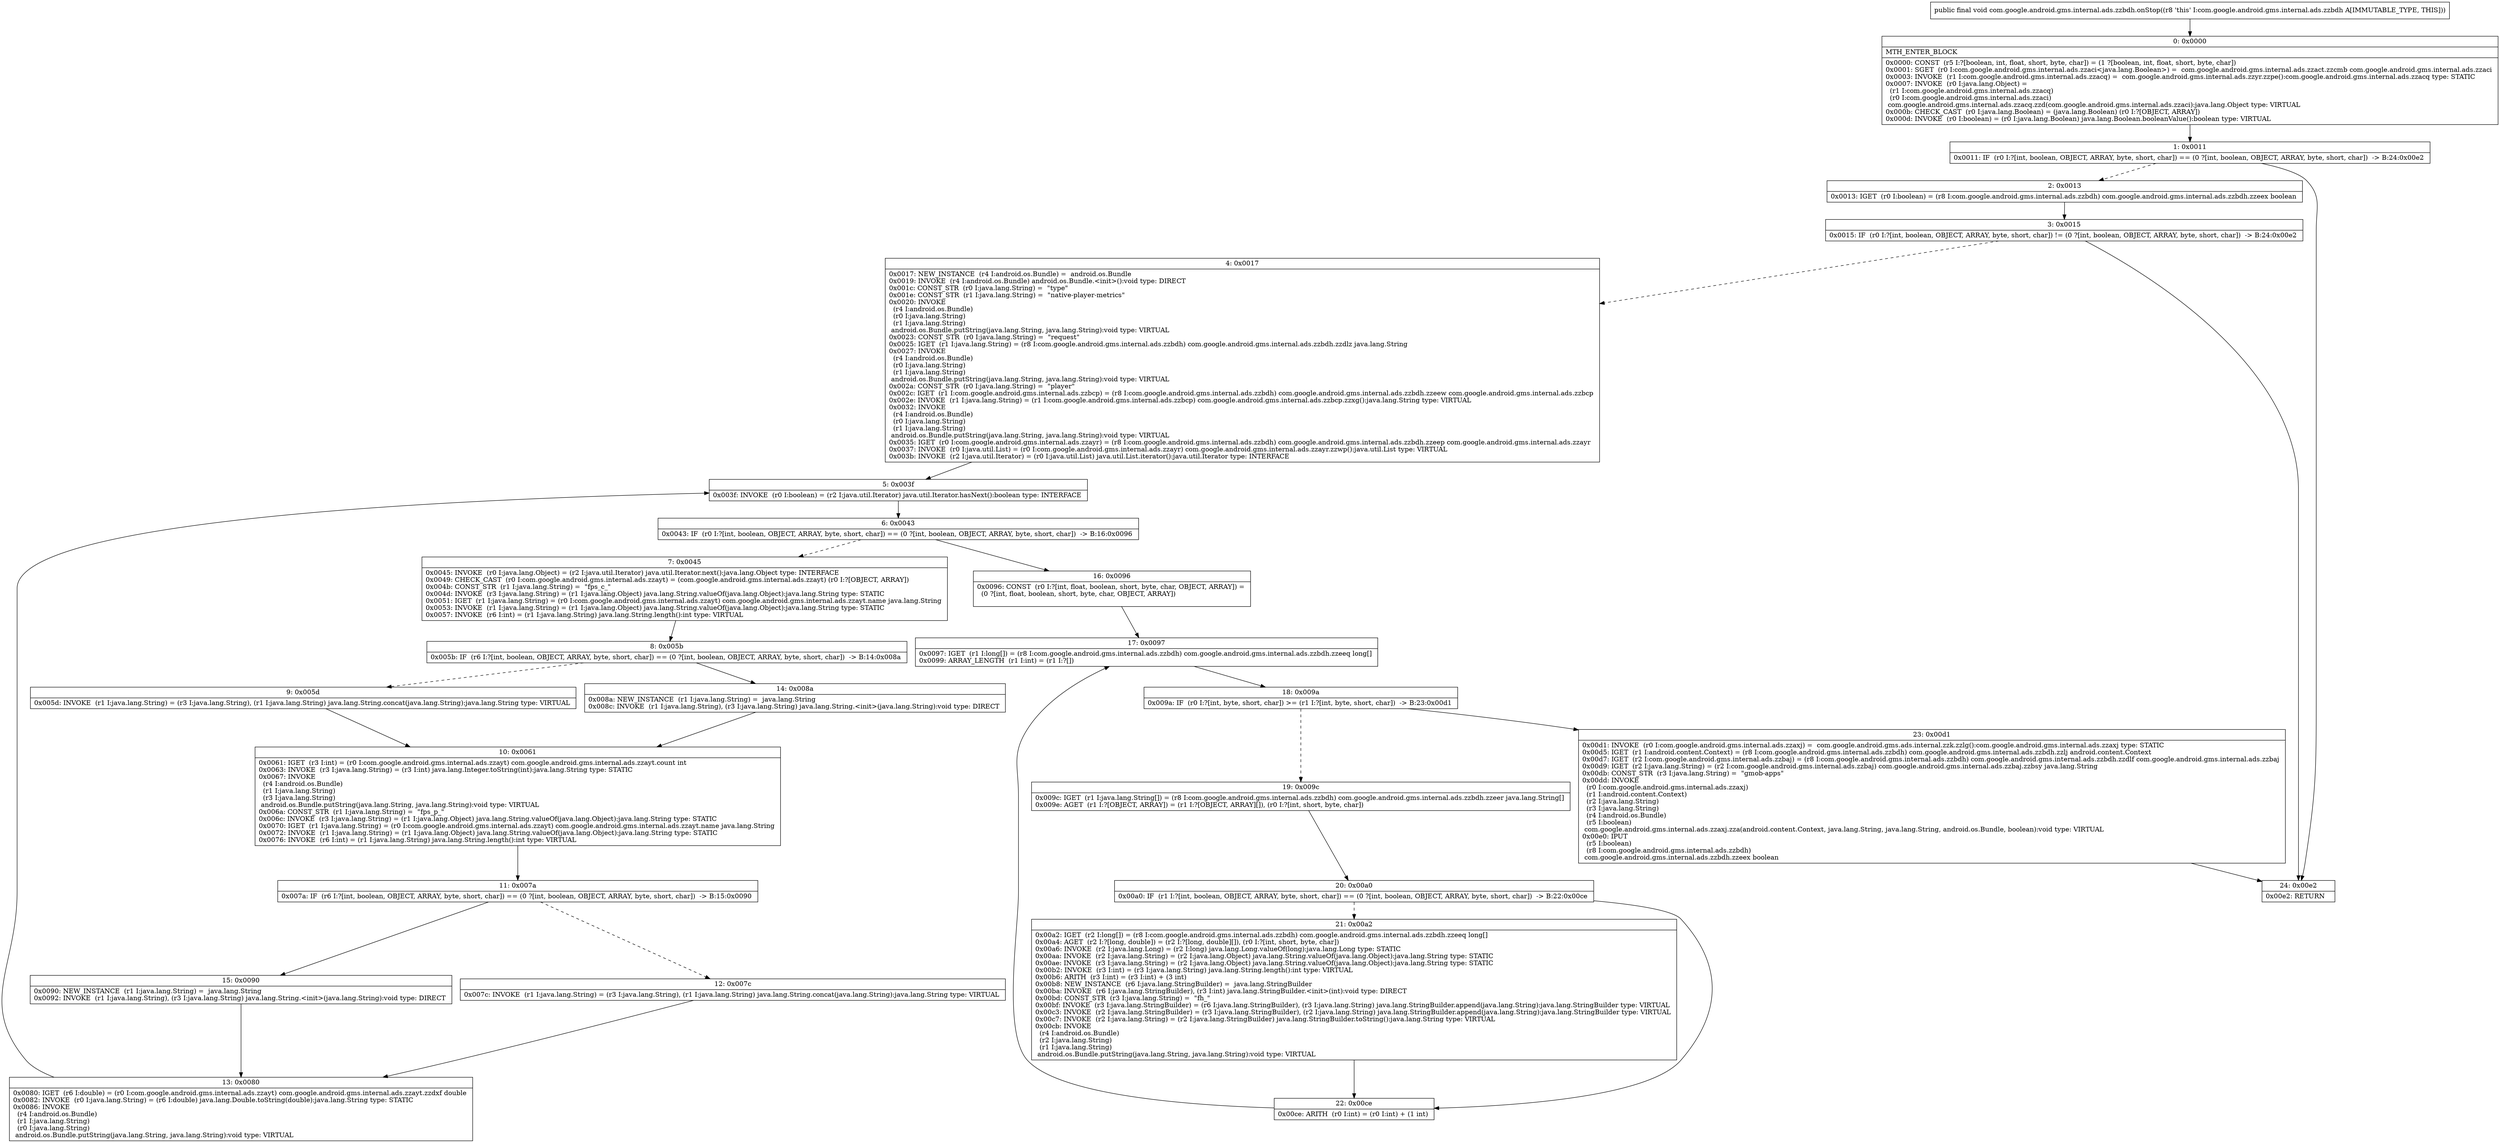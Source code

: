 digraph "CFG forcom.google.android.gms.internal.ads.zzbdh.onStop()V" {
Node_0 [shape=record,label="{0\:\ 0x0000|MTH_ENTER_BLOCK\l|0x0000: CONST  (r5 I:?[boolean, int, float, short, byte, char]) = (1 ?[boolean, int, float, short, byte, char]) \l0x0001: SGET  (r0 I:com.google.android.gms.internal.ads.zzaci\<java.lang.Boolean\>) =  com.google.android.gms.internal.ads.zzact.zzcmb com.google.android.gms.internal.ads.zzaci \l0x0003: INVOKE  (r1 I:com.google.android.gms.internal.ads.zzacq) =  com.google.android.gms.internal.ads.zzyr.zzpe():com.google.android.gms.internal.ads.zzacq type: STATIC \l0x0007: INVOKE  (r0 I:java.lang.Object) = \l  (r1 I:com.google.android.gms.internal.ads.zzacq)\l  (r0 I:com.google.android.gms.internal.ads.zzaci)\l com.google.android.gms.internal.ads.zzacq.zzd(com.google.android.gms.internal.ads.zzaci):java.lang.Object type: VIRTUAL \l0x000b: CHECK_CAST  (r0 I:java.lang.Boolean) = (java.lang.Boolean) (r0 I:?[OBJECT, ARRAY]) \l0x000d: INVOKE  (r0 I:boolean) = (r0 I:java.lang.Boolean) java.lang.Boolean.booleanValue():boolean type: VIRTUAL \l}"];
Node_1 [shape=record,label="{1\:\ 0x0011|0x0011: IF  (r0 I:?[int, boolean, OBJECT, ARRAY, byte, short, char]) == (0 ?[int, boolean, OBJECT, ARRAY, byte, short, char])  \-\> B:24:0x00e2 \l}"];
Node_2 [shape=record,label="{2\:\ 0x0013|0x0013: IGET  (r0 I:boolean) = (r8 I:com.google.android.gms.internal.ads.zzbdh) com.google.android.gms.internal.ads.zzbdh.zzeex boolean \l}"];
Node_3 [shape=record,label="{3\:\ 0x0015|0x0015: IF  (r0 I:?[int, boolean, OBJECT, ARRAY, byte, short, char]) != (0 ?[int, boolean, OBJECT, ARRAY, byte, short, char])  \-\> B:24:0x00e2 \l}"];
Node_4 [shape=record,label="{4\:\ 0x0017|0x0017: NEW_INSTANCE  (r4 I:android.os.Bundle) =  android.os.Bundle \l0x0019: INVOKE  (r4 I:android.os.Bundle) android.os.Bundle.\<init\>():void type: DIRECT \l0x001c: CONST_STR  (r0 I:java.lang.String) =  \"type\" \l0x001e: CONST_STR  (r1 I:java.lang.String) =  \"native\-player\-metrics\" \l0x0020: INVOKE  \l  (r4 I:android.os.Bundle)\l  (r0 I:java.lang.String)\l  (r1 I:java.lang.String)\l android.os.Bundle.putString(java.lang.String, java.lang.String):void type: VIRTUAL \l0x0023: CONST_STR  (r0 I:java.lang.String) =  \"request\" \l0x0025: IGET  (r1 I:java.lang.String) = (r8 I:com.google.android.gms.internal.ads.zzbdh) com.google.android.gms.internal.ads.zzbdh.zzdlz java.lang.String \l0x0027: INVOKE  \l  (r4 I:android.os.Bundle)\l  (r0 I:java.lang.String)\l  (r1 I:java.lang.String)\l android.os.Bundle.putString(java.lang.String, java.lang.String):void type: VIRTUAL \l0x002a: CONST_STR  (r0 I:java.lang.String) =  \"player\" \l0x002c: IGET  (r1 I:com.google.android.gms.internal.ads.zzbcp) = (r8 I:com.google.android.gms.internal.ads.zzbdh) com.google.android.gms.internal.ads.zzbdh.zzeew com.google.android.gms.internal.ads.zzbcp \l0x002e: INVOKE  (r1 I:java.lang.String) = (r1 I:com.google.android.gms.internal.ads.zzbcp) com.google.android.gms.internal.ads.zzbcp.zzxg():java.lang.String type: VIRTUAL \l0x0032: INVOKE  \l  (r4 I:android.os.Bundle)\l  (r0 I:java.lang.String)\l  (r1 I:java.lang.String)\l android.os.Bundle.putString(java.lang.String, java.lang.String):void type: VIRTUAL \l0x0035: IGET  (r0 I:com.google.android.gms.internal.ads.zzayr) = (r8 I:com.google.android.gms.internal.ads.zzbdh) com.google.android.gms.internal.ads.zzbdh.zzeep com.google.android.gms.internal.ads.zzayr \l0x0037: INVOKE  (r0 I:java.util.List) = (r0 I:com.google.android.gms.internal.ads.zzayr) com.google.android.gms.internal.ads.zzayr.zzwp():java.util.List type: VIRTUAL \l0x003b: INVOKE  (r2 I:java.util.Iterator) = (r0 I:java.util.List) java.util.List.iterator():java.util.Iterator type: INTERFACE \l}"];
Node_5 [shape=record,label="{5\:\ 0x003f|0x003f: INVOKE  (r0 I:boolean) = (r2 I:java.util.Iterator) java.util.Iterator.hasNext():boolean type: INTERFACE \l}"];
Node_6 [shape=record,label="{6\:\ 0x0043|0x0043: IF  (r0 I:?[int, boolean, OBJECT, ARRAY, byte, short, char]) == (0 ?[int, boolean, OBJECT, ARRAY, byte, short, char])  \-\> B:16:0x0096 \l}"];
Node_7 [shape=record,label="{7\:\ 0x0045|0x0045: INVOKE  (r0 I:java.lang.Object) = (r2 I:java.util.Iterator) java.util.Iterator.next():java.lang.Object type: INTERFACE \l0x0049: CHECK_CAST  (r0 I:com.google.android.gms.internal.ads.zzayt) = (com.google.android.gms.internal.ads.zzayt) (r0 I:?[OBJECT, ARRAY]) \l0x004b: CONST_STR  (r1 I:java.lang.String) =  \"fps_c_\" \l0x004d: INVOKE  (r3 I:java.lang.String) = (r1 I:java.lang.Object) java.lang.String.valueOf(java.lang.Object):java.lang.String type: STATIC \l0x0051: IGET  (r1 I:java.lang.String) = (r0 I:com.google.android.gms.internal.ads.zzayt) com.google.android.gms.internal.ads.zzayt.name java.lang.String \l0x0053: INVOKE  (r1 I:java.lang.String) = (r1 I:java.lang.Object) java.lang.String.valueOf(java.lang.Object):java.lang.String type: STATIC \l0x0057: INVOKE  (r6 I:int) = (r1 I:java.lang.String) java.lang.String.length():int type: VIRTUAL \l}"];
Node_8 [shape=record,label="{8\:\ 0x005b|0x005b: IF  (r6 I:?[int, boolean, OBJECT, ARRAY, byte, short, char]) == (0 ?[int, boolean, OBJECT, ARRAY, byte, short, char])  \-\> B:14:0x008a \l}"];
Node_9 [shape=record,label="{9\:\ 0x005d|0x005d: INVOKE  (r1 I:java.lang.String) = (r3 I:java.lang.String), (r1 I:java.lang.String) java.lang.String.concat(java.lang.String):java.lang.String type: VIRTUAL \l}"];
Node_10 [shape=record,label="{10\:\ 0x0061|0x0061: IGET  (r3 I:int) = (r0 I:com.google.android.gms.internal.ads.zzayt) com.google.android.gms.internal.ads.zzayt.count int \l0x0063: INVOKE  (r3 I:java.lang.String) = (r3 I:int) java.lang.Integer.toString(int):java.lang.String type: STATIC \l0x0067: INVOKE  \l  (r4 I:android.os.Bundle)\l  (r1 I:java.lang.String)\l  (r3 I:java.lang.String)\l android.os.Bundle.putString(java.lang.String, java.lang.String):void type: VIRTUAL \l0x006a: CONST_STR  (r1 I:java.lang.String) =  \"fps_p_\" \l0x006c: INVOKE  (r3 I:java.lang.String) = (r1 I:java.lang.Object) java.lang.String.valueOf(java.lang.Object):java.lang.String type: STATIC \l0x0070: IGET  (r1 I:java.lang.String) = (r0 I:com.google.android.gms.internal.ads.zzayt) com.google.android.gms.internal.ads.zzayt.name java.lang.String \l0x0072: INVOKE  (r1 I:java.lang.String) = (r1 I:java.lang.Object) java.lang.String.valueOf(java.lang.Object):java.lang.String type: STATIC \l0x0076: INVOKE  (r6 I:int) = (r1 I:java.lang.String) java.lang.String.length():int type: VIRTUAL \l}"];
Node_11 [shape=record,label="{11\:\ 0x007a|0x007a: IF  (r6 I:?[int, boolean, OBJECT, ARRAY, byte, short, char]) == (0 ?[int, boolean, OBJECT, ARRAY, byte, short, char])  \-\> B:15:0x0090 \l}"];
Node_12 [shape=record,label="{12\:\ 0x007c|0x007c: INVOKE  (r1 I:java.lang.String) = (r3 I:java.lang.String), (r1 I:java.lang.String) java.lang.String.concat(java.lang.String):java.lang.String type: VIRTUAL \l}"];
Node_13 [shape=record,label="{13\:\ 0x0080|0x0080: IGET  (r6 I:double) = (r0 I:com.google.android.gms.internal.ads.zzayt) com.google.android.gms.internal.ads.zzayt.zzdxf double \l0x0082: INVOKE  (r0 I:java.lang.String) = (r6 I:double) java.lang.Double.toString(double):java.lang.String type: STATIC \l0x0086: INVOKE  \l  (r4 I:android.os.Bundle)\l  (r1 I:java.lang.String)\l  (r0 I:java.lang.String)\l android.os.Bundle.putString(java.lang.String, java.lang.String):void type: VIRTUAL \l}"];
Node_14 [shape=record,label="{14\:\ 0x008a|0x008a: NEW_INSTANCE  (r1 I:java.lang.String) =  java.lang.String \l0x008c: INVOKE  (r1 I:java.lang.String), (r3 I:java.lang.String) java.lang.String.\<init\>(java.lang.String):void type: DIRECT \l}"];
Node_15 [shape=record,label="{15\:\ 0x0090|0x0090: NEW_INSTANCE  (r1 I:java.lang.String) =  java.lang.String \l0x0092: INVOKE  (r1 I:java.lang.String), (r3 I:java.lang.String) java.lang.String.\<init\>(java.lang.String):void type: DIRECT \l}"];
Node_16 [shape=record,label="{16\:\ 0x0096|0x0096: CONST  (r0 I:?[int, float, boolean, short, byte, char, OBJECT, ARRAY]) = \l  (0 ?[int, float, boolean, short, byte, char, OBJECT, ARRAY])\l \l}"];
Node_17 [shape=record,label="{17\:\ 0x0097|0x0097: IGET  (r1 I:long[]) = (r8 I:com.google.android.gms.internal.ads.zzbdh) com.google.android.gms.internal.ads.zzbdh.zzeeq long[] \l0x0099: ARRAY_LENGTH  (r1 I:int) = (r1 I:?[]) \l}"];
Node_18 [shape=record,label="{18\:\ 0x009a|0x009a: IF  (r0 I:?[int, byte, short, char]) \>= (r1 I:?[int, byte, short, char])  \-\> B:23:0x00d1 \l}"];
Node_19 [shape=record,label="{19\:\ 0x009c|0x009c: IGET  (r1 I:java.lang.String[]) = (r8 I:com.google.android.gms.internal.ads.zzbdh) com.google.android.gms.internal.ads.zzbdh.zzeer java.lang.String[] \l0x009e: AGET  (r1 I:?[OBJECT, ARRAY]) = (r1 I:?[OBJECT, ARRAY][]), (r0 I:?[int, short, byte, char]) \l}"];
Node_20 [shape=record,label="{20\:\ 0x00a0|0x00a0: IF  (r1 I:?[int, boolean, OBJECT, ARRAY, byte, short, char]) == (0 ?[int, boolean, OBJECT, ARRAY, byte, short, char])  \-\> B:22:0x00ce \l}"];
Node_21 [shape=record,label="{21\:\ 0x00a2|0x00a2: IGET  (r2 I:long[]) = (r8 I:com.google.android.gms.internal.ads.zzbdh) com.google.android.gms.internal.ads.zzbdh.zzeeq long[] \l0x00a4: AGET  (r2 I:?[long, double]) = (r2 I:?[long, double][]), (r0 I:?[int, short, byte, char]) \l0x00a6: INVOKE  (r2 I:java.lang.Long) = (r2 I:long) java.lang.Long.valueOf(long):java.lang.Long type: STATIC \l0x00aa: INVOKE  (r2 I:java.lang.String) = (r2 I:java.lang.Object) java.lang.String.valueOf(java.lang.Object):java.lang.String type: STATIC \l0x00ae: INVOKE  (r3 I:java.lang.String) = (r2 I:java.lang.Object) java.lang.String.valueOf(java.lang.Object):java.lang.String type: STATIC \l0x00b2: INVOKE  (r3 I:int) = (r3 I:java.lang.String) java.lang.String.length():int type: VIRTUAL \l0x00b6: ARITH  (r3 I:int) = (r3 I:int) + (3 int) \l0x00b8: NEW_INSTANCE  (r6 I:java.lang.StringBuilder) =  java.lang.StringBuilder \l0x00ba: INVOKE  (r6 I:java.lang.StringBuilder), (r3 I:int) java.lang.StringBuilder.\<init\>(int):void type: DIRECT \l0x00bd: CONST_STR  (r3 I:java.lang.String) =  \"fh_\" \l0x00bf: INVOKE  (r3 I:java.lang.StringBuilder) = (r6 I:java.lang.StringBuilder), (r3 I:java.lang.String) java.lang.StringBuilder.append(java.lang.String):java.lang.StringBuilder type: VIRTUAL \l0x00c3: INVOKE  (r2 I:java.lang.StringBuilder) = (r3 I:java.lang.StringBuilder), (r2 I:java.lang.String) java.lang.StringBuilder.append(java.lang.String):java.lang.StringBuilder type: VIRTUAL \l0x00c7: INVOKE  (r2 I:java.lang.String) = (r2 I:java.lang.StringBuilder) java.lang.StringBuilder.toString():java.lang.String type: VIRTUAL \l0x00cb: INVOKE  \l  (r4 I:android.os.Bundle)\l  (r2 I:java.lang.String)\l  (r1 I:java.lang.String)\l android.os.Bundle.putString(java.lang.String, java.lang.String):void type: VIRTUAL \l}"];
Node_22 [shape=record,label="{22\:\ 0x00ce|0x00ce: ARITH  (r0 I:int) = (r0 I:int) + (1 int) \l}"];
Node_23 [shape=record,label="{23\:\ 0x00d1|0x00d1: INVOKE  (r0 I:com.google.android.gms.internal.ads.zzaxj) =  com.google.android.gms.ads.internal.zzk.zzlg():com.google.android.gms.internal.ads.zzaxj type: STATIC \l0x00d5: IGET  (r1 I:android.content.Context) = (r8 I:com.google.android.gms.internal.ads.zzbdh) com.google.android.gms.internal.ads.zzbdh.zzlj android.content.Context \l0x00d7: IGET  (r2 I:com.google.android.gms.internal.ads.zzbaj) = (r8 I:com.google.android.gms.internal.ads.zzbdh) com.google.android.gms.internal.ads.zzbdh.zzdlf com.google.android.gms.internal.ads.zzbaj \l0x00d9: IGET  (r2 I:java.lang.String) = (r2 I:com.google.android.gms.internal.ads.zzbaj) com.google.android.gms.internal.ads.zzbaj.zzbsy java.lang.String \l0x00db: CONST_STR  (r3 I:java.lang.String) =  \"gmob\-apps\" \l0x00dd: INVOKE  \l  (r0 I:com.google.android.gms.internal.ads.zzaxj)\l  (r1 I:android.content.Context)\l  (r2 I:java.lang.String)\l  (r3 I:java.lang.String)\l  (r4 I:android.os.Bundle)\l  (r5 I:boolean)\l com.google.android.gms.internal.ads.zzaxj.zza(android.content.Context, java.lang.String, java.lang.String, android.os.Bundle, boolean):void type: VIRTUAL \l0x00e0: IPUT  \l  (r5 I:boolean)\l  (r8 I:com.google.android.gms.internal.ads.zzbdh)\l com.google.android.gms.internal.ads.zzbdh.zzeex boolean \l}"];
Node_24 [shape=record,label="{24\:\ 0x00e2|0x00e2: RETURN   \l}"];
MethodNode[shape=record,label="{public final void com.google.android.gms.internal.ads.zzbdh.onStop((r8 'this' I:com.google.android.gms.internal.ads.zzbdh A[IMMUTABLE_TYPE, THIS])) }"];
MethodNode -> Node_0;
Node_0 -> Node_1;
Node_1 -> Node_2[style=dashed];
Node_1 -> Node_24;
Node_2 -> Node_3;
Node_3 -> Node_4[style=dashed];
Node_3 -> Node_24;
Node_4 -> Node_5;
Node_5 -> Node_6;
Node_6 -> Node_7[style=dashed];
Node_6 -> Node_16;
Node_7 -> Node_8;
Node_8 -> Node_9[style=dashed];
Node_8 -> Node_14;
Node_9 -> Node_10;
Node_10 -> Node_11;
Node_11 -> Node_12[style=dashed];
Node_11 -> Node_15;
Node_12 -> Node_13;
Node_13 -> Node_5;
Node_14 -> Node_10;
Node_15 -> Node_13;
Node_16 -> Node_17;
Node_17 -> Node_18;
Node_18 -> Node_19[style=dashed];
Node_18 -> Node_23;
Node_19 -> Node_20;
Node_20 -> Node_21[style=dashed];
Node_20 -> Node_22;
Node_21 -> Node_22;
Node_22 -> Node_17;
Node_23 -> Node_24;
}

